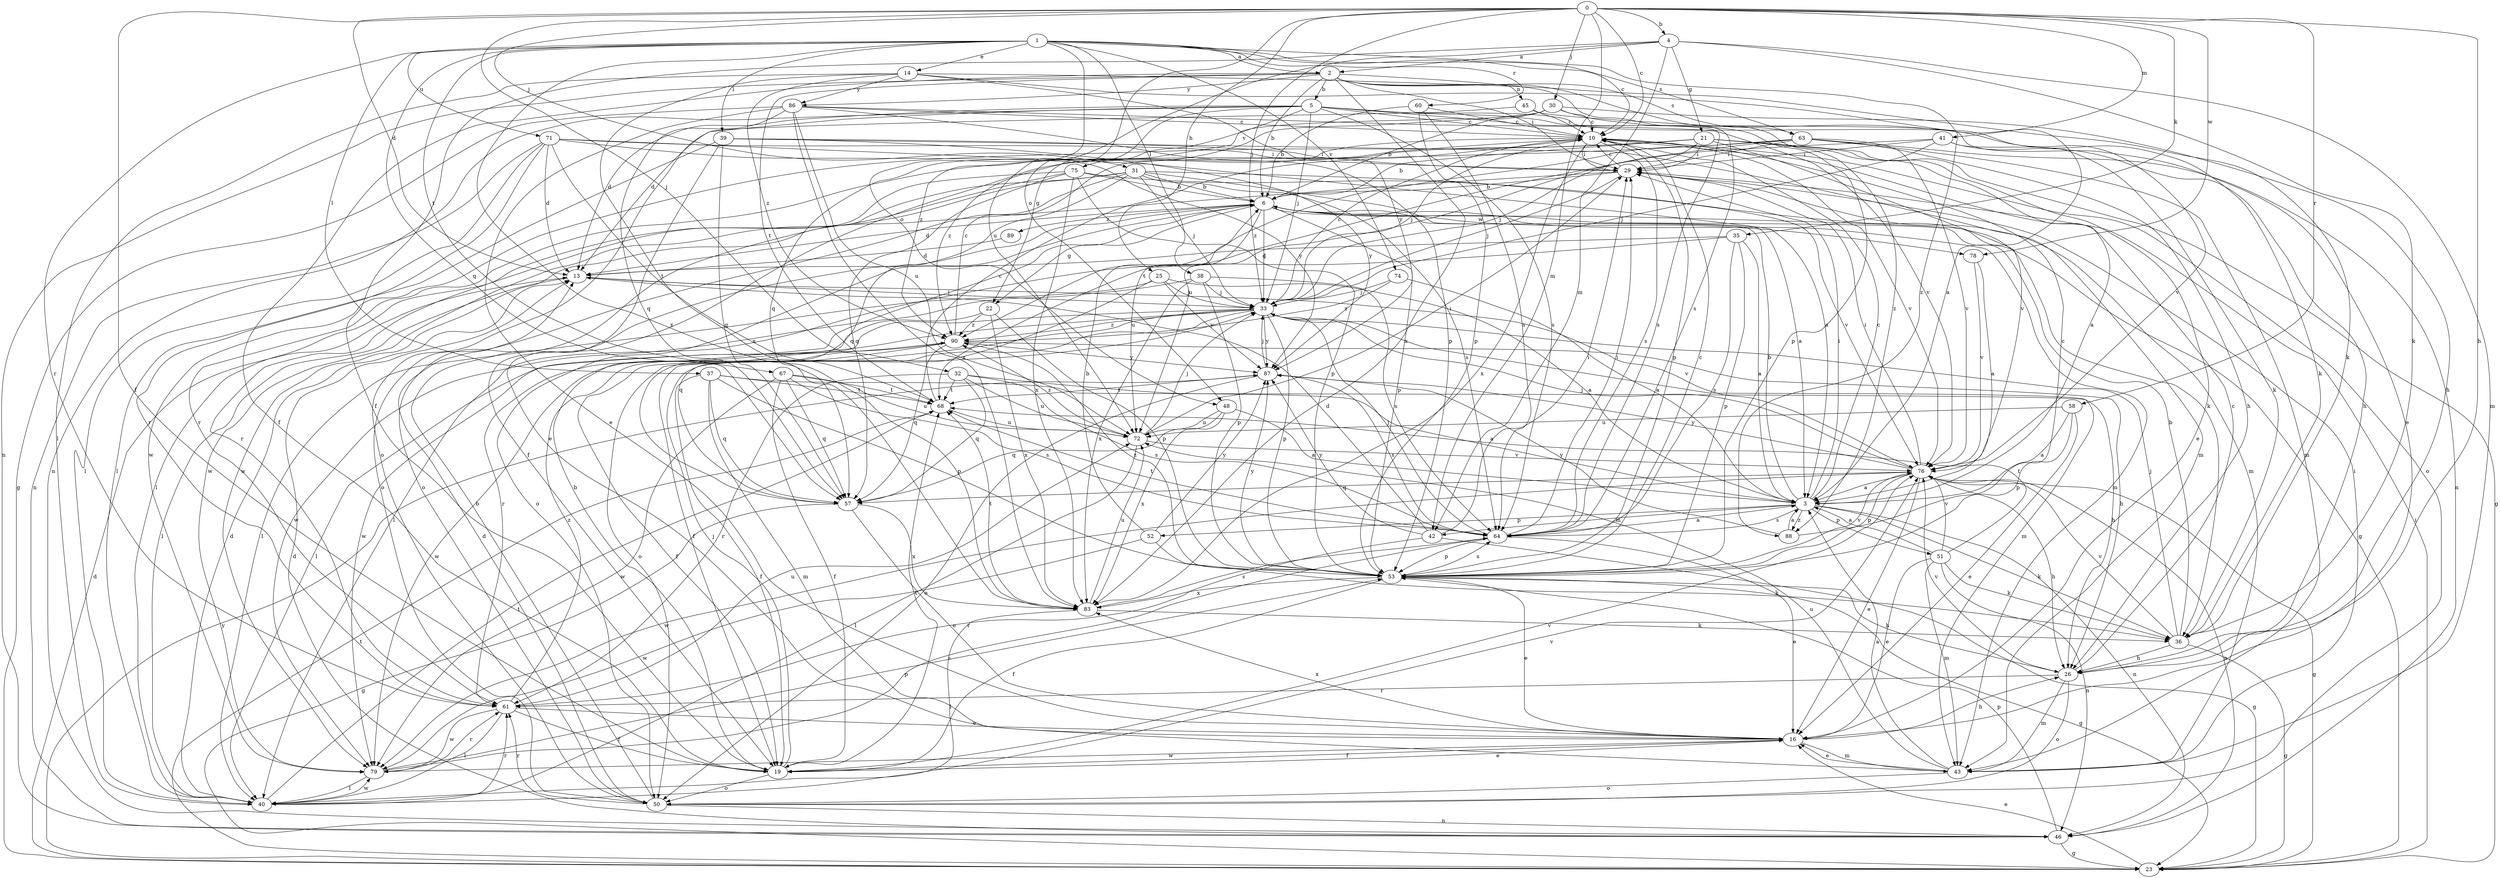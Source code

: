 strict digraph  {
0;
1;
2;
3;
4;
5;
6;
10;
13;
14;
16;
19;
21;
22;
23;
25;
26;
29;
30;
31;
32;
33;
35;
36;
37;
38;
39;
40;
41;
42;
43;
45;
46;
48;
50;
51;
52;
53;
57;
58;
60;
61;
63;
64;
67;
68;
71;
72;
74;
75;
76;
78;
79;
83;
86;
87;
88;
89;
90;
0 -> 4  [label=b];
0 -> 10  [label=c];
0 -> 13  [label=d];
0 -> 19  [label=f];
0 -> 25  [label=h];
0 -> 26  [label=h];
0 -> 30  [label=j];
0 -> 31  [label=j];
0 -> 32  [label=j];
0 -> 33  [label=j];
0 -> 35  [label=k];
0 -> 41  [label=m];
0 -> 42  [label=m];
0 -> 48  [label=o];
0 -> 58  [label=r];
0 -> 78  [label=w];
1 -> 2  [label=a];
1 -> 10  [label=c];
1 -> 14  [label=e];
1 -> 37  [label=l];
1 -> 38  [label=l];
1 -> 39  [label=l];
1 -> 48  [label=o];
1 -> 57  [label=q];
1 -> 60  [label=r];
1 -> 61  [label=r];
1 -> 63  [label=s];
1 -> 67  [label=t];
1 -> 71  [label=u];
1 -> 74  [label=v];
1 -> 83  [label=x];
1 -> 88  [label=z];
2 -> 5  [label=b];
2 -> 6  [label=b];
2 -> 19  [label=f];
2 -> 29  [label=i];
2 -> 45  [label=n];
2 -> 46  [label=n];
2 -> 63  [label=s];
2 -> 64  [label=s];
2 -> 68  [label=t];
2 -> 83  [label=x];
2 -> 86  [label=y];
2 -> 88  [label=z];
3 -> 6  [label=b];
3 -> 10  [label=c];
3 -> 29  [label=i];
3 -> 36  [label=k];
3 -> 42  [label=m];
3 -> 46  [label=n];
3 -> 51  [label=p];
3 -> 52  [label=p];
3 -> 64  [label=s];
3 -> 88  [label=z];
4 -> 2  [label=a];
4 -> 19  [label=f];
4 -> 21  [label=g];
4 -> 36  [label=k];
4 -> 42  [label=m];
4 -> 43  [label=m];
4 -> 72  [label=u];
5 -> 10  [label=c];
5 -> 13  [label=d];
5 -> 16  [label=e];
5 -> 22  [label=g];
5 -> 33  [label=j];
5 -> 36  [label=k];
5 -> 46  [label=n];
5 -> 50  [label=o];
5 -> 53  [label=p];
5 -> 64  [label=s];
5 -> 75  [label=v];
6 -> 13  [label=d];
6 -> 22  [label=g];
6 -> 23  [label=g];
6 -> 33  [label=j];
6 -> 43  [label=m];
6 -> 50  [label=o];
6 -> 53  [label=p];
6 -> 72  [label=u];
6 -> 78  [label=w];
6 -> 89  [label=z];
10 -> 29  [label=i];
10 -> 33  [label=j];
10 -> 50  [label=o];
10 -> 53  [label=p];
10 -> 64  [label=s];
10 -> 76  [label=v];
10 -> 83  [label=x];
10 -> 90  [label=z];
13 -> 33  [label=j];
13 -> 40  [label=l];
13 -> 76  [label=v];
14 -> 3  [label=a];
14 -> 36  [label=k];
14 -> 40  [label=l];
14 -> 83  [label=x];
14 -> 86  [label=y];
14 -> 87  [label=y];
14 -> 90  [label=z];
16 -> 19  [label=f];
16 -> 26  [label=h];
16 -> 43  [label=m];
16 -> 79  [label=w];
16 -> 83  [label=x];
19 -> 6  [label=b];
19 -> 16  [label=e];
19 -> 33  [label=j];
19 -> 50  [label=o];
19 -> 68  [label=t];
19 -> 76  [label=v];
21 -> 3  [label=a];
21 -> 6  [label=b];
21 -> 16  [label=e];
21 -> 23  [label=g];
21 -> 29  [label=i];
21 -> 33  [label=j];
21 -> 61  [label=r];
21 -> 76  [label=v];
21 -> 79  [label=w];
22 -> 53  [label=p];
22 -> 79  [label=w];
22 -> 83  [label=x];
22 -> 90  [label=z];
23 -> 13  [label=d];
23 -> 16  [label=e];
23 -> 29  [label=i];
23 -> 68  [label=t];
23 -> 87  [label=y];
25 -> 3  [label=a];
25 -> 33  [label=j];
25 -> 40  [label=l];
25 -> 57  [label=q];
25 -> 87  [label=y];
26 -> 10  [label=c];
26 -> 43  [label=m];
26 -> 50  [label=o];
26 -> 61  [label=r];
26 -> 76  [label=v];
29 -> 6  [label=b];
29 -> 10  [label=c];
29 -> 33  [label=j];
29 -> 43  [label=m];
29 -> 79  [label=w];
30 -> 6  [label=b];
30 -> 10  [label=c];
30 -> 26  [label=h];
30 -> 57  [label=q];
30 -> 64  [label=s];
30 -> 90  [label=z];
31 -> 3  [label=a];
31 -> 6  [label=b];
31 -> 33  [label=j];
31 -> 40  [label=l];
31 -> 50  [label=o];
31 -> 57  [label=q];
31 -> 64  [label=s];
31 -> 76  [label=v];
31 -> 79  [label=w];
32 -> 3  [label=a];
32 -> 57  [label=q];
32 -> 61  [label=r];
32 -> 64  [label=s];
32 -> 68  [label=t];
32 -> 72  [label=u];
33 -> 10  [label=c];
33 -> 19  [label=f];
33 -> 40  [label=l];
33 -> 43  [label=m];
33 -> 50  [label=o];
33 -> 53  [label=p];
33 -> 61  [label=r];
33 -> 87  [label=y];
33 -> 90  [label=z];
35 -> 3  [label=a];
35 -> 13  [label=d];
35 -> 40  [label=l];
35 -> 53  [label=p];
35 -> 64  [label=s];
36 -> 6  [label=b];
36 -> 23  [label=g];
36 -> 26  [label=h];
36 -> 33  [label=j];
36 -> 76  [label=v];
37 -> 19  [label=f];
37 -> 26  [label=h];
37 -> 43  [label=m];
37 -> 53  [label=p];
37 -> 57  [label=q];
37 -> 68  [label=t];
38 -> 33  [label=j];
38 -> 53  [label=p];
38 -> 64  [label=s];
38 -> 79  [label=w];
38 -> 83  [label=x];
39 -> 16  [label=e];
39 -> 29  [label=i];
39 -> 40  [label=l];
39 -> 43  [label=m];
39 -> 57  [label=q];
39 -> 87  [label=y];
40 -> 13  [label=d];
40 -> 61  [label=r];
40 -> 68  [label=t];
40 -> 76  [label=v];
40 -> 79  [label=w];
41 -> 26  [label=h];
41 -> 29  [label=i];
41 -> 33  [label=j];
41 -> 36  [label=k];
41 -> 68  [label=t];
42 -> 13  [label=d];
42 -> 23  [label=g];
42 -> 29  [label=i];
42 -> 61  [label=r];
42 -> 87  [label=y];
43 -> 3  [label=a];
43 -> 16  [label=e];
43 -> 29  [label=i];
43 -> 50  [label=o];
43 -> 72  [label=u];
45 -> 10  [label=c];
45 -> 13  [label=d];
45 -> 76  [label=v];
46 -> 13  [label=d];
46 -> 23  [label=g];
46 -> 53  [label=p];
48 -> 3  [label=a];
48 -> 57  [label=q];
48 -> 72  [label=u];
48 -> 83  [label=x];
50 -> 6  [label=b];
50 -> 13  [label=d];
50 -> 46  [label=n];
50 -> 61  [label=r];
51 -> 3  [label=a];
51 -> 16  [label=e];
51 -> 36  [label=k];
51 -> 43  [label=m];
51 -> 46  [label=n];
51 -> 68  [label=t];
51 -> 76  [label=v];
52 -> 6  [label=b];
52 -> 36  [label=k];
52 -> 79  [label=w];
52 -> 87  [label=y];
53 -> 10  [label=c];
53 -> 16  [label=e];
53 -> 19  [label=f];
53 -> 23  [label=g];
53 -> 26  [label=h];
53 -> 64  [label=s];
53 -> 76  [label=v];
53 -> 83  [label=x];
53 -> 87  [label=y];
53 -> 90  [label=z];
57 -> 16  [label=e];
57 -> 23  [label=g];
57 -> 83  [label=x];
58 -> 3  [label=a];
58 -> 16  [label=e];
58 -> 53  [label=p];
58 -> 72  [label=u];
60 -> 6  [label=b];
60 -> 10  [label=c];
60 -> 53  [label=p];
60 -> 64  [label=s];
61 -> 16  [label=e];
61 -> 19  [label=f];
61 -> 40  [label=l];
61 -> 72  [label=u];
61 -> 79  [label=w];
61 -> 90  [label=z];
63 -> 19  [label=f];
63 -> 26  [label=h];
63 -> 29  [label=i];
63 -> 43  [label=m];
63 -> 46  [label=n];
63 -> 72  [label=u];
63 -> 76  [label=v];
63 -> 90  [label=z];
64 -> 3  [label=a];
64 -> 16  [label=e];
64 -> 29  [label=i];
64 -> 33  [label=j];
64 -> 53  [label=p];
64 -> 68  [label=t];
67 -> 19  [label=f];
67 -> 57  [label=q];
67 -> 64  [label=s];
67 -> 68  [label=t];
67 -> 72  [label=u];
67 -> 79  [label=w];
68 -> 10  [label=c];
68 -> 72  [label=u];
71 -> 3  [label=a];
71 -> 13  [label=d];
71 -> 29  [label=i];
71 -> 40  [label=l];
71 -> 46  [label=n];
71 -> 61  [label=r];
71 -> 68  [label=t];
71 -> 87  [label=y];
72 -> 29  [label=i];
72 -> 33  [label=j];
72 -> 40  [label=l];
72 -> 76  [label=v];
72 -> 90  [label=z];
74 -> 3  [label=a];
74 -> 33  [label=j];
74 -> 90  [label=z];
75 -> 6  [label=b];
75 -> 36  [label=k];
75 -> 50  [label=o];
75 -> 53  [label=p];
75 -> 57  [label=q];
75 -> 61  [label=r];
75 -> 83  [label=x];
76 -> 3  [label=a];
76 -> 16  [label=e];
76 -> 23  [label=g];
76 -> 26  [label=h];
76 -> 29  [label=i];
76 -> 33  [label=j];
76 -> 46  [label=n];
76 -> 53  [label=p];
76 -> 57  [label=q];
76 -> 79  [label=w];
76 -> 87  [label=y];
78 -> 3  [label=a];
78 -> 76  [label=v];
79 -> 40  [label=l];
79 -> 53  [label=p];
79 -> 61  [label=r];
79 -> 64  [label=s];
83 -> 36  [label=k];
83 -> 40  [label=l];
83 -> 64  [label=s];
83 -> 68  [label=t];
83 -> 72  [label=u];
86 -> 10  [label=c];
86 -> 16  [label=e];
86 -> 23  [label=g];
86 -> 53  [label=p];
86 -> 57  [label=q];
86 -> 72  [label=u];
86 -> 76  [label=v];
86 -> 83  [label=x];
87 -> 33  [label=j];
87 -> 50  [label=o];
87 -> 64  [label=s];
87 -> 68  [label=t];
88 -> 3  [label=a];
88 -> 10  [label=c];
88 -> 87  [label=y];
89 -> 13  [label=d];
90 -> 10  [label=c];
90 -> 19  [label=f];
90 -> 26  [label=h];
90 -> 57  [label=q];
90 -> 79  [label=w];
90 -> 87  [label=y];
}
